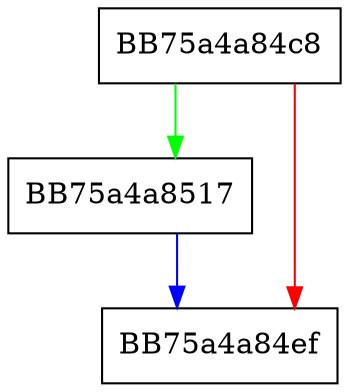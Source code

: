 digraph init_exp_prefix {
  node [shape="box"];
  graph [splines=ortho];
  BB75a4a84c8 -> BB75a4a8517 [color="green"];
  BB75a4a84c8 -> BB75a4a84ef [color="red"];
  BB75a4a8517 -> BB75a4a84ef [color="blue"];
}